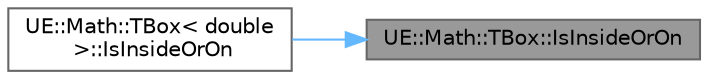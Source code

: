 digraph "UE::Math::TBox::IsInsideOrOn"
{
 // INTERACTIVE_SVG=YES
 // LATEX_PDF_SIZE
  bgcolor="transparent";
  edge [fontname=Helvetica,fontsize=10,labelfontname=Helvetica,labelfontsize=10];
  node [fontname=Helvetica,fontsize=10,shape=box,height=0.2,width=0.4];
  rankdir="RL";
  Node1 [id="Node000001",label="UE::Math::TBox::IsInsideOrOn",height=0.2,width=0.4,color="gray40", fillcolor="grey60", style="filled", fontcolor="black",tooltip="Checks whether the given location is inside or on this box."];
  Node1 -> Node2 [id="edge1_Node000001_Node000002",dir="back",color="steelblue1",style="solid",tooltip=" "];
  Node2 [id="Node000002",label="UE::Math::TBox\< double\l \>::IsInsideOrOn",height=0.2,width=0.4,color="grey40", fillcolor="white", style="filled",URL="$d7/d5f/structUE_1_1Math_1_1TBox.html#a03b410e7bdb0a4587a42548977bb3743",tooltip=" "];
}
